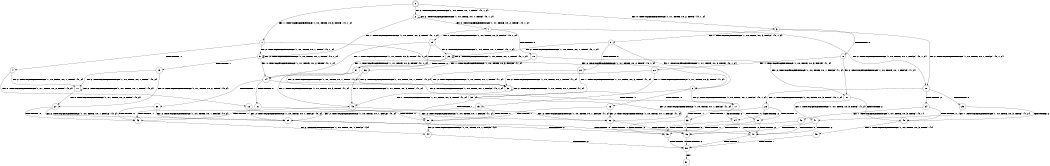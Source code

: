 digraph BCG {
size = "7, 10.5";
center = TRUE;
node [shape = circle];
0 [peripheries = 2];
0 -> 1 [label = "EX !1 !ATOMIC_EXCH_BRANCH (1, +0, TRUE, +0, 3, TRUE) !{0, 1, 2}"];
0 -> 2 [label = "EX !2 !ATOMIC_EXCH_BRANCH (1, +0, TRUE, +0, 1, TRUE) !{0, 1, 2}"];
0 -> 3 [label = "EX !0 !ATOMIC_EXCH_BRANCH (1, +1, TRUE, +0, 2, TRUE) !{0, 1, 2}"];
1 -> 4 [label = "TERMINATE !1"];
1 -> 5 [label = "EX !2 !ATOMIC_EXCH_BRANCH (1, +0, TRUE, +0, 1, TRUE) !{0, 1, 2}"];
1 -> 6 [label = "EX !0 !ATOMIC_EXCH_BRANCH (1, +1, TRUE, +0, 2, TRUE) !{0, 1, 2}"];
2 -> 5 [label = "EX !1 !ATOMIC_EXCH_BRANCH (1, +0, TRUE, +0, 3, TRUE) !{0, 1, 2}"];
2 -> 7 [label = "EX !0 !ATOMIC_EXCH_BRANCH (1, +1, TRUE, +0, 2, TRUE) !{0, 1, 2}"];
2 -> 2 [label = "EX !2 !ATOMIC_EXCH_BRANCH (1, +0, TRUE, +0, 1, TRUE) !{0, 1, 2}"];
3 -> 8 [label = "TERMINATE !0"];
3 -> 9 [label = "EX !1 !ATOMIC_EXCH_BRANCH (1, +0, TRUE, +0, 3, FALSE) !{0, 1, 2}"];
3 -> 10 [label = "EX !2 !ATOMIC_EXCH_BRANCH (1, +0, TRUE, +0, 1, FALSE) !{0, 1, 2}"];
4 -> 11 [label = "EX !2 !ATOMIC_EXCH_BRANCH (1, +0, TRUE, +0, 1, TRUE) !{0, 2}"];
4 -> 12 [label = "EX !0 !ATOMIC_EXCH_BRANCH (1, +1, TRUE, +0, 2, TRUE) !{0, 2}"];
5 -> 13 [label = "TERMINATE !1"];
5 -> 14 [label = "EX !0 !ATOMIC_EXCH_BRANCH (1, +1, TRUE, +0, 2, TRUE) !{0, 1, 2}"];
5 -> 5 [label = "EX !2 !ATOMIC_EXCH_BRANCH (1, +0, TRUE, +0, 1, TRUE) !{0, 1, 2}"];
6 -> 15 [label = "TERMINATE !1"];
6 -> 16 [label = "TERMINATE !0"];
6 -> 17 [label = "EX !2 !ATOMIC_EXCH_BRANCH (1, +0, TRUE, +0, 1, FALSE) !{0, 1, 2}"];
7 -> 18 [label = "TERMINATE !0"];
7 -> 19 [label = "EX !1 !ATOMIC_EXCH_BRANCH (1, +0, TRUE, +0, 3, FALSE) !{0, 1, 2}"];
7 -> 10 [label = "EX !2 !ATOMIC_EXCH_BRANCH (1, +0, TRUE, +0, 1, FALSE) !{0, 1, 2}"];
8 -> 20 [label = "EX !1 !ATOMIC_EXCH_BRANCH (1, +0, TRUE, +0, 3, FALSE) !{1, 2}"];
8 -> 21 [label = "EX !2 !ATOMIC_EXCH_BRANCH (1, +0, TRUE, +0, 1, FALSE) !{1, 2}"];
9 -> 22 [label = "TERMINATE !0"];
9 -> 23 [label = "EX !2 !ATOMIC_EXCH_BRANCH (1, +0, TRUE, +0, 1, TRUE) !{0, 1, 2}"];
9 -> 6 [label = "EX !1 !ATOMIC_EXCH_BRANCH (1, +1, TRUE, +0, 3, TRUE) !{0, 1, 2}"];
10 -> 24 [label = "TERMINATE !2"];
10 -> 25 [label = "TERMINATE !0"];
10 -> 26 [label = "EX !1 !ATOMIC_EXCH_BRANCH (1, +0, TRUE, +0, 3, TRUE) !{0, 1, 2}"];
11 -> 27 [label = "EX !0 !ATOMIC_EXCH_BRANCH (1, +1, TRUE, +0, 2, TRUE) !{0, 2}"];
11 -> 11 [label = "EX !2 !ATOMIC_EXCH_BRANCH (1, +0, TRUE, +0, 1, TRUE) !{0, 2}"];
12 -> 28 [label = "TERMINATE !0"];
12 -> 29 [label = "EX !2 !ATOMIC_EXCH_BRANCH (1, +0, TRUE, +0, 1, FALSE) !{0, 2}"];
13 -> 27 [label = "EX !0 !ATOMIC_EXCH_BRANCH (1, +1, TRUE, +0, 2, TRUE) !{0, 2}"];
13 -> 11 [label = "EX !2 !ATOMIC_EXCH_BRANCH (1, +0, TRUE, +0, 1, TRUE) !{0, 2}"];
14 -> 30 [label = "TERMINATE !1"];
14 -> 31 [label = "TERMINATE !0"];
14 -> 17 [label = "EX !2 !ATOMIC_EXCH_BRANCH (1, +0, TRUE, +0, 1, FALSE) !{0, 1, 2}"];
15 -> 28 [label = "TERMINATE !0"];
15 -> 29 [label = "EX !2 !ATOMIC_EXCH_BRANCH (1, +0, TRUE, +0, 1, FALSE) !{0, 2}"];
16 -> 28 [label = "TERMINATE !1"];
16 -> 32 [label = "EX !2 !ATOMIC_EXCH_BRANCH (1, +0, TRUE, +0, 1, FALSE) !{1, 2}"];
17 -> 33 [label = "TERMINATE !1"];
17 -> 34 [label = "TERMINATE !2"];
17 -> 35 [label = "TERMINATE !0"];
18 -> 36 [label = "EX !1 !ATOMIC_EXCH_BRANCH (1, +0, TRUE, +0, 3, FALSE) !{1, 2}"];
18 -> 21 [label = "EX !2 !ATOMIC_EXCH_BRANCH (1, +0, TRUE, +0, 1, FALSE) !{1, 2}"];
19 -> 37 [label = "TERMINATE !0"];
19 -> 23 [label = "EX !2 !ATOMIC_EXCH_BRANCH (1, +0, TRUE, +0, 1, TRUE) !{0, 1, 2}"];
19 -> 14 [label = "EX !1 !ATOMIC_EXCH_BRANCH (1, +1, TRUE, +0, 3, TRUE) !{0, 1, 2}"];
20 -> 38 [label = "EX !2 !ATOMIC_EXCH_BRANCH (1, +0, TRUE, +0, 1, TRUE) !{1, 2}"];
20 -> 39 [label = "EX !1 !ATOMIC_EXCH_BRANCH (1, +1, TRUE, +0, 3, TRUE) !{1, 2}"];
21 -> 40 [label = "TERMINATE !2"];
21 -> 41 [label = "EX !1 !ATOMIC_EXCH_BRANCH (1, +0, TRUE, +0, 3, TRUE) !{1, 2}"];
22 -> 38 [label = "EX !2 !ATOMIC_EXCH_BRANCH (1, +0, TRUE, +0, 1, TRUE) !{1, 2}"];
22 -> 39 [label = "EX !1 !ATOMIC_EXCH_BRANCH (1, +1, TRUE, +0, 3, TRUE) !{1, 2}"];
23 -> 37 [label = "TERMINATE !0"];
23 -> 23 [label = "EX !2 !ATOMIC_EXCH_BRANCH (1, +0, TRUE, +0, 1, TRUE) !{0, 1, 2}"];
23 -> 14 [label = "EX !1 !ATOMIC_EXCH_BRANCH (1, +1, TRUE, +0, 3, TRUE) !{0, 1, 2}"];
24 -> 40 [label = "TERMINATE !0"];
24 -> 42 [label = "EX !1 !ATOMIC_EXCH_BRANCH (1, +0, TRUE, +0, 3, TRUE) !{0, 1}"];
25 -> 40 [label = "TERMINATE !2"];
25 -> 41 [label = "EX !1 !ATOMIC_EXCH_BRANCH (1, +0, TRUE, +0, 3, TRUE) !{1, 2}"];
26 -> 33 [label = "TERMINATE !1"];
26 -> 34 [label = "TERMINATE !2"];
26 -> 35 [label = "TERMINATE !0"];
27 -> 43 [label = "TERMINATE !0"];
27 -> 29 [label = "EX !2 !ATOMIC_EXCH_BRANCH (1, +0, TRUE, +0, 1, FALSE) !{0, 2}"];
28 -> 44 [label = "EX !2 !ATOMIC_EXCH_BRANCH (1, +0, TRUE, +0, 1, FALSE) !{2}"];
29 -> 45 [label = "TERMINATE !2"];
29 -> 46 [label = "TERMINATE !0"];
30 -> 43 [label = "TERMINATE !0"];
30 -> 29 [label = "EX !2 !ATOMIC_EXCH_BRANCH (1, +0, TRUE, +0, 1, FALSE) !{0, 2}"];
31 -> 43 [label = "TERMINATE !1"];
31 -> 32 [label = "EX !2 !ATOMIC_EXCH_BRANCH (1, +0, TRUE, +0, 1, FALSE) !{1, 2}"];
32 -> 46 [label = "TERMINATE !1"];
32 -> 47 [label = "TERMINATE !2"];
33 -> 45 [label = "TERMINATE !2"];
33 -> 46 [label = "TERMINATE !0"];
34 -> 45 [label = "TERMINATE !1"];
34 -> 47 [label = "TERMINATE !0"];
35 -> 46 [label = "TERMINATE !1"];
35 -> 47 [label = "TERMINATE !2"];
36 -> 38 [label = "EX !2 !ATOMIC_EXCH_BRANCH (1, +0, TRUE, +0, 1, TRUE) !{1, 2}"];
36 -> 48 [label = "EX !1 !ATOMIC_EXCH_BRANCH (1, +1, TRUE, +0, 3, TRUE) !{1, 2}"];
37 -> 38 [label = "EX !2 !ATOMIC_EXCH_BRANCH (1, +0, TRUE, +0, 1, TRUE) !{1, 2}"];
37 -> 48 [label = "EX !1 !ATOMIC_EXCH_BRANCH (1, +1, TRUE, +0, 3, TRUE) !{1, 2}"];
38 -> 38 [label = "EX !2 !ATOMIC_EXCH_BRANCH (1, +0, TRUE, +0, 1, TRUE) !{1, 2}"];
38 -> 48 [label = "EX !1 !ATOMIC_EXCH_BRANCH (1, +1, TRUE, +0, 3, TRUE) !{1, 2}"];
39 -> 28 [label = "TERMINATE !1"];
39 -> 32 [label = "EX !2 !ATOMIC_EXCH_BRANCH (1, +0, TRUE, +0, 1, FALSE) !{1, 2}"];
40 -> 49 [label = "EX !1 !ATOMIC_EXCH_BRANCH (1, +0, TRUE, +0, 3, TRUE) !{1}"];
41 -> 46 [label = "TERMINATE !1"];
41 -> 47 [label = "TERMINATE !2"];
42 -> 45 [label = "TERMINATE !1"];
42 -> 47 [label = "TERMINATE !0"];
43 -> 44 [label = "EX !2 !ATOMIC_EXCH_BRANCH (1, +0, TRUE, +0, 1, FALSE) !{2}"];
44 -> 50 [label = "TERMINATE !2"];
45 -> 50 [label = "TERMINATE !0"];
46 -> 50 [label = "TERMINATE !2"];
47 -> 50 [label = "TERMINATE !1"];
48 -> 43 [label = "TERMINATE !1"];
48 -> 32 [label = "EX !2 !ATOMIC_EXCH_BRANCH (1, +0, TRUE, +0, 1, FALSE) !{1, 2}"];
49 -> 50 [label = "TERMINATE !1"];
50 -> 51 [label = "exit"];
}
